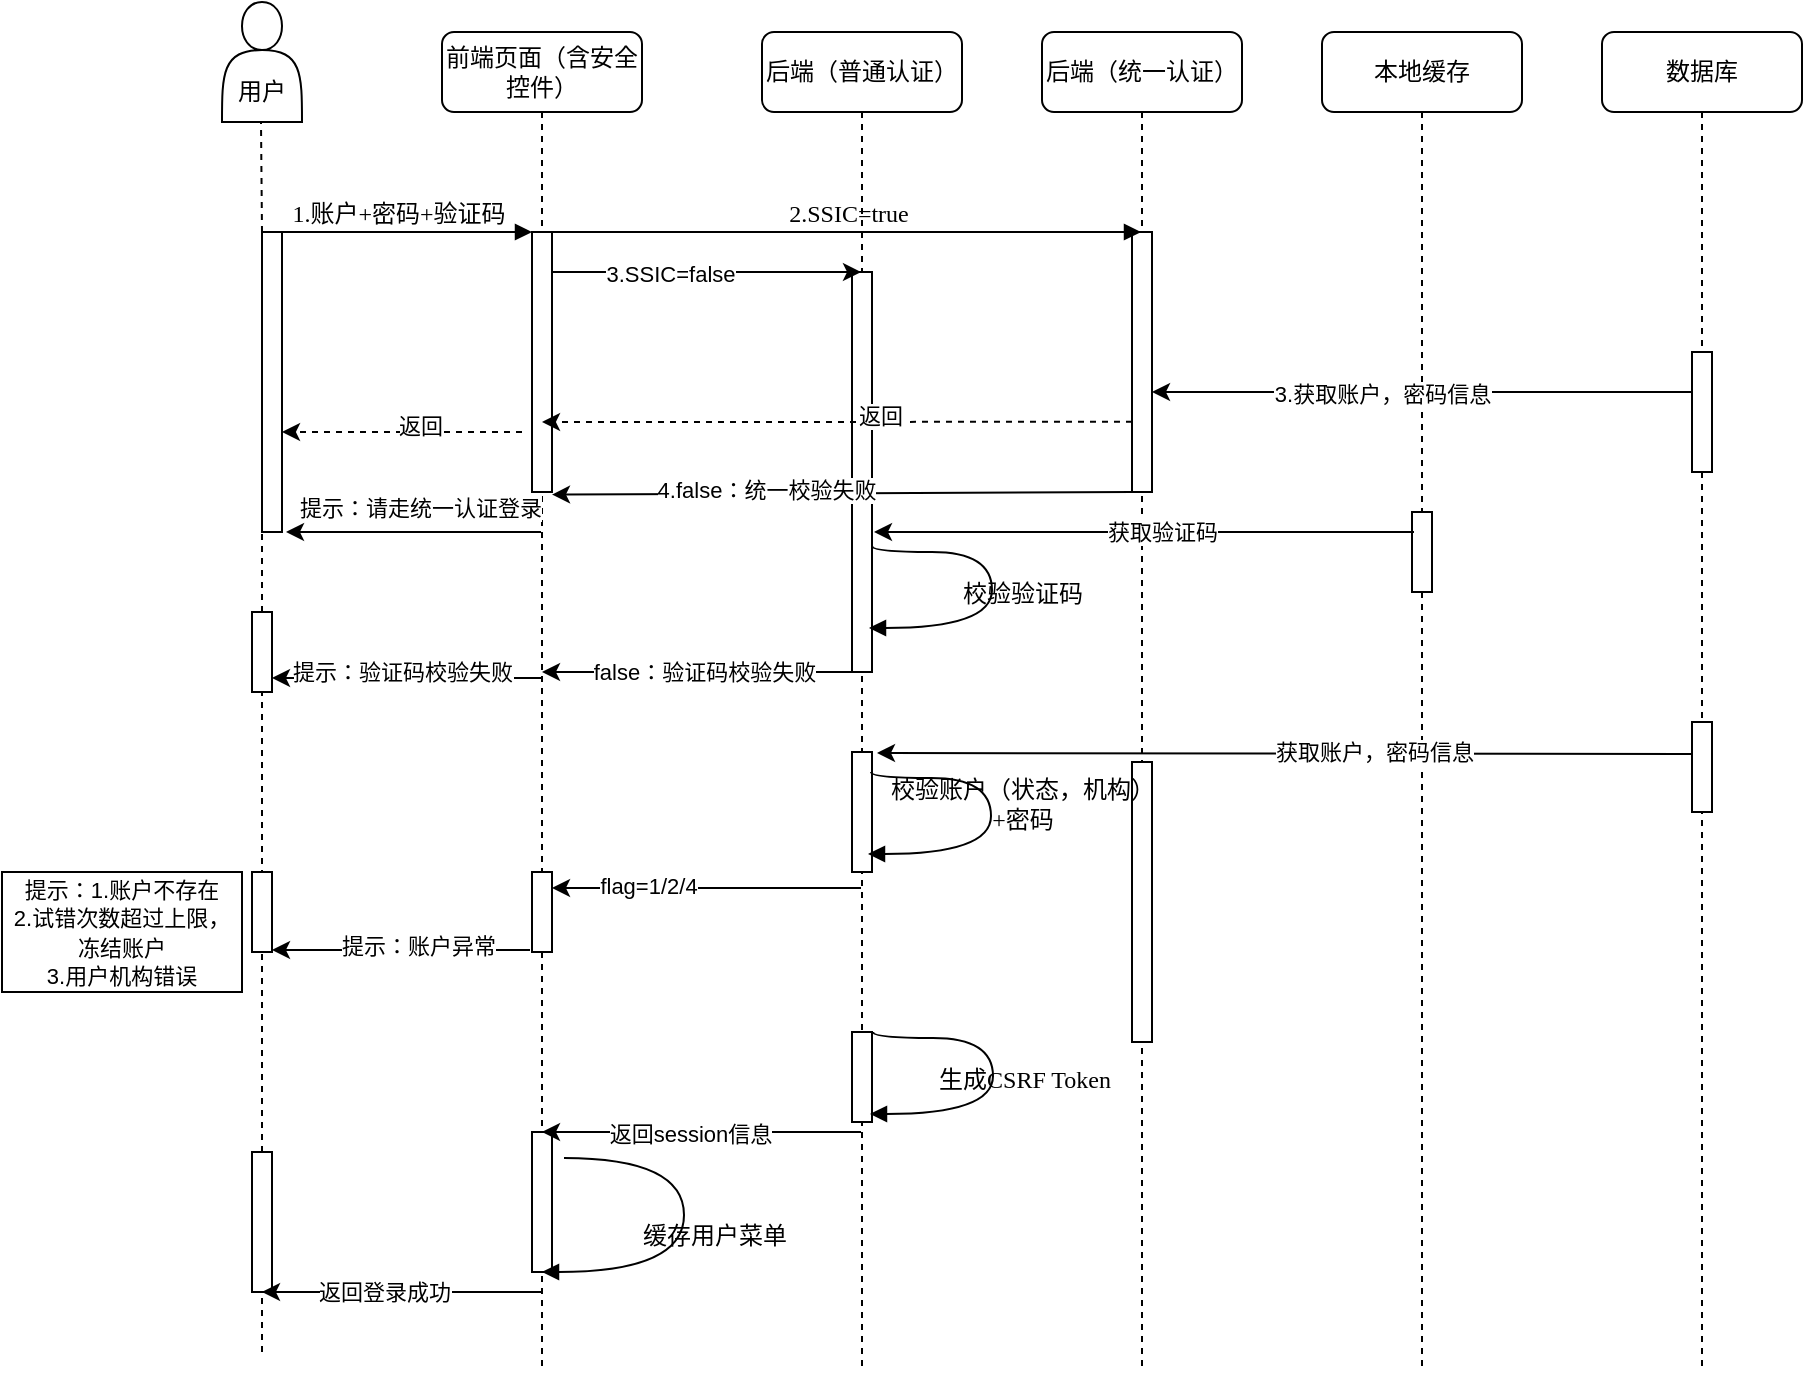 <mxfile version="14.1.2" type="github">
  <diagram name="Page-1" id="13e1069c-82ec-6db2-03f1-153e76fe0fe0">
    <mxGraphModel dx="946" dy="557" grid="1" gridSize="10" guides="1" tooltips="1" connect="1" arrows="1" fold="1" page="1" pageScale="1" pageWidth="1100" pageHeight="850" background="#ffffff" math="0" shadow="0">
      <root>
        <mxCell id="0" />
        <mxCell id="1" parent="0" />
        <mxCell id="7baba1c4bc27f4b0-2" value="前端页面（含安全控件）" style="shape=umlLifeline;perimeter=lifelinePerimeter;whiteSpace=wrap;html=1;container=1;collapsible=0;recursiveResize=0;outlineConnect=0;rounded=1;shadow=0;comic=0;labelBackgroundColor=none;strokeWidth=1;fontFamily=Verdana;fontSize=12;align=center;" parent="1" vertex="1">
          <mxGeometry x="240" y="80" width="100" height="670" as="geometry" />
        </mxCell>
        <mxCell id="7baba1c4bc27f4b0-10" value="" style="html=1;points=[];perimeter=orthogonalPerimeter;rounded=0;shadow=0;comic=0;labelBackgroundColor=none;strokeWidth=1;fontFamily=Verdana;fontSize=12;align=center;" parent="7baba1c4bc27f4b0-2" vertex="1">
          <mxGeometry x="45" y="100" width="10" height="130" as="geometry" />
        </mxCell>
        <mxCell id="o5Eu3LO5c0bUn5PRLswJ-51" value="" style="html=1;points=[];perimeter=orthogonalPerimeter;rounded=0;shadow=0;comic=0;labelBackgroundColor=none;strokeWidth=1;fontFamily=Verdana;fontSize=12;align=center;" vertex="1" parent="7baba1c4bc27f4b0-2">
          <mxGeometry x="45" y="420" width="10" height="40" as="geometry" />
        </mxCell>
        <mxCell id="o5Eu3LO5c0bUn5PRLswJ-64" value="" style="html=1;points=[];perimeter=orthogonalPerimeter;rounded=0;shadow=0;comic=0;labelBackgroundColor=none;strokeWidth=1;fontFamily=Verdana;fontSize=12;align=center;" vertex="1" parent="7baba1c4bc27f4b0-2">
          <mxGeometry x="45" y="550" width="10" height="70" as="geometry" />
        </mxCell>
        <mxCell id="7baba1c4bc27f4b0-3" value="后端（普通认证）" style="shape=umlLifeline;perimeter=lifelinePerimeter;whiteSpace=wrap;html=1;container=1;collapsible=0;recursiveResize=0;outlineConnect=0;rounded=1;shadow=0;comic=0;labelBackgroundColor=none;strokeWidth=1;fontFamily=Verdana;fontSize=12;align=center;" parent="1" vertex="1">
          <mxGeometry x="400" y="80" width="100" height="670" as="geometry" />
        </mxCell>
        <mxCell id="7baba1c4bc27f4b0-13" value="" style="html=1;points=[];perimeter=orthogonalPerimeter;rounded=0;shadow=0;comic=0;labelBackgroundColor=none;strokeWidth=1;fontFamily=Verdana;fontSize=12;align=center;" parent="7baba1c4bc27f4b0-3" vertex="1">
          <mxGeometry x="45" y="120" width="10" height="200" as="geometry" />
        </mxCell>
        <mxCell id="o5Eu3LO5c0bUn5PRLswJ-44" value="" style="html=1;points=[];perimeter=orthogonalPerimeter;rounded=0;shadow=0;comic=0;labelBackgroundColor=none;strokeWidth=1;fontFamily=Verdana;fontSize=12;align=center;" vertex="1" parent="7baba1c4bc27f4b0-3">
          <mxGeometry x="45" y="360" width="10" height="60" as="geometry" />
        </mxCell>
        <mxCell id="o5Eu3LO5c0bUn5PRLswJ-60" value="" style="html=1;points=[];perimeter=orthogonalPerimeter;rounded=0;shadow=0;comic=0;labelBackgroundColor=none;strokeWidth=1;fontFamily=Verdana;fontSize=12;align=center;" vertex="1" parent="7baba1c4bc27f4b0-3">
          <mxGeometry x="45" y="500" width="10" height="45" as="geometry" />
        </mxCell>
        <mxCell id="7baba1c4bc27f4b0-4" value="后端（统一认证）" style="shape=umlLifeline;perimeter=lifelinePerimeter;whiteSpace=wrap;html=1;container=1;collapsible=0;recursiveResize=0;outlineConnect=0;rounded=1;shadow=0;comic=0;labelBackgroundColor=none;strokeWidth=1;fontFamily=Verdana;fontSize=12;align=center;" parent="1" vertex="1">
          <mxGeometry x="540" y="80" width="100" height="670" as="geometry" />
        </mxCell>
        <mxCell id="7baba1c4bc27f4b0-16" value="" style="html=1;points=[];perimeter=orthogonalPerimeter;rounded=0;shadow=0;comic=0;labelBackgroundColor=none;strokeWidth=1;fontFamily=Verdana;fontSize=12;align=center;" parent="7baba1c4bc27f4b0-4" vertex="1">
          <mxGeometry x="45" y="100" width="10" height="130" as="geometry" />
        </mxCell>
        <mxCell id="7baba1c4bc27f4b0-5" value="本地缓存" style="shape=umlLifeline;perimeter=lifelinePerimeter;whiteSpace=wrap;html=1;container=1;collapsible=0;recursiveResize=0;outlineConnect=0;rounded=1;shadow=0;comic=0;labelBackgroundColor=none;strokeWidth=1;fontFamily=Verdana;fontSize=12;align=center;" parent="1" vertex="1">
          <mxGeometry x="680" y="80" width="100" height="670" as="geometry" />
        </mxCell>
        <mxCell id="7baba1c4bc27f4b0-19" value="" style="html=1;points=[];perimeter=orthogonalPerimeter;rounded=0;shadow=0;comic=0;labelBackgroundColor=none;strokeWidth=1;fontFamily=Verdana;fontSize=12;align=center;" parent="7baba1c4bc27f4b0-5" vertex="1">
          <mxGeometry x="45" y="240" width="10" height="40" as="geometry" />
        </mxCell>
        <mxCell id="7baba1c4bc27f4b0-6" value="数据库" style="shape=umlLifeline;perimeter=lifelinePerimeter;whiteSpace=wrap;html=1;container=1;collapsible=0;recursiveResize=0;outlineConnect=0;rounded=1;shadow=0;comic=0;labelBackgroundColor=none;strokeWidth=1;fontFamily=Verdana;fontSize=12;align=center;" parent="1" vertex="1">
          <mxGeometry x="820" y="80" width="100" height="670" as="geometry" />
        </mxCell>
        <mxCell id="o5Eu3LO5c0bUn5PRLswJ-22" value="" style="html=1;points=[];perimeter=orthogonalPerimeter;rounded=0;shadow=0;comic=0;labelBackgroundColor=none;strokeWidth=1;fontFamily=Verdana;fontSize=12;align=center;" vertex="1" parent="7baba1c4bc27f4b0-6">
          <mxGeometry x="45" y="160" width="10" height="60" as="geometry" />
        </mxCell>
        <mxCell id="o5Eu3LO5c0bUn5PRLswJ-47" value="" style="html=1;points=[];perimeter=orthogonalPerimeter;rounded=0;shadow=0;comic=0;labelBackgroundColor=none;strokeWidth=1;fontFamily=Verdana;fontSize=12;align=center;" vertex="1" parent="7baba1c4bc27f4b0-6">
          <mxGeometry x="45" y="345" width="10" height="45" as="geometry" />
        </mxCell>
        <mxCell id="7baba1c4bc27f4b0-22" value="" style="html=1;points=[];perimeter=orthogonalPerimeter;rounded=0;shadow=0;comic=0;labelBackgroundColor=none;strokeWidth=1;fontFamily=Verdana;fontSize=12;align=center;" parent="1" vertex="1">
          <mxGeometry x="585" y="445" width="10" height="140" as="geometry" />
        </mxCell>
        <mxCell id="7baba1c4bc27f4b0-11" value="1.账户+密码+验证码" style="html=1;verticalAlign=bottom;endArrow=block;entryX=0;entryY=0;labelBackgroundColor=none;fontFamily=Verdana;fontSize=12;edgeStyle=elbowEdgeStyle;elbow=vertical;" parent="1" target="7baba1c4bc27f4b0-10" edge="1">
          <mxGeometry relative="1" as="geometry">
            <mxPoint x="150" y="180" as="sourcePoint" />
          </mxGeometry>
        </mxCell>
        <mxCell id="7baba1c4bc27f4b0-14" value="2.SSIC=true" style="html=1;verticalAlign=bottom;endArrow=block;labelBackgroundColor=none;fontFamily=Verdana;fontSize=12;edgeStyle=elbowEdgeStyle;elbow=vertical;" parent="1" source="7baba1c4bc27f4b0-10" target="7baba1c4bc27f4b0-4" edge="1">
          <mxGeometry relative="1" as="geometry">
            <mxPoint x="370" y="200" as="sourcePoint" />
            <Array as="points">
              <mxPoint x="430" y="180" />
              <mxPoint x="560" y="180" />
            </Array>
          </mxGeometry>
        </mxCell>
        <mxCell id="o5Eu3LO5c0bUn5PRLswJ-3" value="&lt;br&gt;&lt;br&gt;用户" style="shape=actor;whiteSpace=wrap;html=1;" vertex="1" parent="1">
          <mxGeometry x="130" y="65" width="40" height="60" as="geometry" />
        </mxCell>
        <mxCell id="o5Eu3LO5c0bUn5PRLswJ-9" value="" style="endArrow=none;dashed=1;html=1;" edge="1" parent="1" source="o5Eu3LO5c0bUn5PRLswJ-26">
          <mxGeometry width="50" height="50" relative="1" as="geometry">
            <mxPoint x="150" y="660" as="sourcePoint" />
            <mxPoint x="149.5" y="125" as="targetPoint" />
          </mxGeometry>
        </mxCell>
        <mxCell id="o5Eu3LO5c0bUn5PRLswJ-12" value="" style="endArrow=classic;html=1;strokeColor=#000000;" edge="1" parent="1" source="7baba1c4bc27f4b0-10" target="7baba1c4bc27f4b0-3">
          <mxGeometry width="50" height="50" relative="1" as="geometry">
            <mxPoint x="300" y="200" as="sourcePoint" />
            <mxPoint x="350" y="180" as="targetPoint" />
            <Array as="points">
              <mxPoint x="370" y="200" />
              <mxPoint x="400" y="200" />
            </Array>
          </mxGeometry>
        </mxCell>
        <mxCell id="o5Eu3LO5c0bUn5PRLswJ-14" value="3.SSIC=false" style="edgeLabel;html=1;align=center;verticalAlign=middle;resizable=0;points=[];" vertex="1" connectable="0" parent="o5Eu3LO5c0bUn5PRLswJ-12">
          <mxGeometry x="-0.241" y="-1" relative="1" as="geometry">
            <mxPoint as="offset" />
          </mxGeometry>
        </mxCell>
        <mxCell id="o5Eu3LO5c0bUn5PRLswJ-15" value="" style="endArrow=classic;html=1;strokeColor=#000000;entryX=1;entryY=1.01;entryDx=0;entryDy=0;entryPerimeter=0;" edge="1" parent="1" source="7baba1c4bc27f4b0-16" target="7baba1c4bc27f4b0-10">
          <mxGeometry width="50" height="50" relative="1" as="geometry">
            <mxPoint x="590" y="281" as="sourcePoint" />
            <mxPoint x="430" y="280" as="targetPoint" />
          </mxGeometry>
        </mxCell>
        <mxCell id="o5Eu3LO5c0bUn5PRLswJ-16" value="4.false：统一校验失败" style="edgeLabel;html=1;align=center;verticalAlign=middle;resizable=0;points=[];" vertex="1" connectable="0" parent="o5Eu3LO5c0bUn5PRLswJ-15">
          <mxGeometry x="0.261" y="-2" relative="1" as="geometry">
            <mxPoint as="offset" />
          </mxGeometry>
        </mxCell>
        <mxCell id="o5Eu3LO5c0bUn5PRLswJ-21" value="" style="endArrow=classic;html=1;strokeColor=#000000;" edge="1" parent="1">
          <mxGeometry width="50" height="50" relative="1" as="geometry">
            <mxPoint x="805" y="260" as="sourcePoint" />
            <mxPoint x="595" y="260" as="targetPoint" />
            <Array as="points">
              <mxPoint x="870" y="260" />
            </Array>
          </mxGeometry>
        </mxCell>
        <mxCell id="o5Eu3LO5c0bUn5PRLswJ-24" value="3.获取账户，密码信息" style="edgeLabel;html=1;align=center;verticalAlign=middle;resizable=0;points=[];" vertex="1" connectable="0" parent="o5Eu3LO5c0bUn5PRLswJ-21">
          <mxGeometry x="0.482" y="1" relative="1" as="geometry">
            <mxPoint x="27" as="offset" />
          </mxGeometry>
        </mxCell>
        <mxCell id="o5Eu3LO5c0bUn5PRLswJ-25" value="" style="endArrow=classic;html=1;strokeColor=#000000;" edge="1" parent="1" source="7baba1c4bc27f4b0-2">
          <mxGeometry width="50" height="50" relative="1" as="geometry">
            <mxPoint x="230" y="360" as="sourcePoint" />
            <mxPoint x="162" y="330" as="targetPoint" />
            <Array as="points">
              <mxPoint x="210" y="330" />
            </Array>
          </mxGeometry>
        </mxCell>
        <mxCell id="o5Eu3LO5c0bUn5PRLswJ-28" value="提示：请走统一认证登录" style="edgeLabel;html=1;align=center;verticalAlign=middle;resizable=0;points=[];" vertex="1" connectable="0" parent="o5Eu3LO5c0bUn5PRLswJ-25">
          <mxGeometry x="-0.05" y="2" relative="1" as="geometry">
            <mxPoint y="-14" as="offset" />
          </mxGeometry>
        </mxCell>
        <mxCell id="o5Eu3LO5c0bUn5PRLswJ-26" value="" style="html=1;points=[];perimeter=orthogonalPerimeter;rounded=0;shadow=0;comic=0;labelBackgroundColor=none;strokeWidth=1;fontFamily=Verdana;fontSize=12;align=center;" vertex="1" parent="1">
          <mxGeometry x="150" y="180" width="10" height="150" as="geometry" />
        </mxCell>
        <mxCell id="o5Eu3LO5c0bUn5PRLswJ-27" value="" style="endArrow=none;dashed=1;html=1;" edge="1" parent="1" source="o5Eu3LO5c0bUn5PRLswJ-39" target="o5Eu3LO5c0bUn5PRLswJ-26">
          <mxGeometry width="50" height="50" relative="1" as="geometry">
            <mxPoint x="150" y="660" as="sourcePoint" />
            <mxPoint x="149.5" y="125" as="targetPoint" />
          </mxGeometry>
        </mxCell>
        <mxCell id="o5Eu3LO5c0bUn5PRLswJ-29" value="" style="endArrow=classic;html=1;strokeColor=#000000;exitX=0.5;exitY=0.25;exitDx=0;exitDy=0;exitPerimeter=0;" edge="1" parent="1">
          <mxGeometry width="50" height="50" relative="1" as="geometry">
            <mxPoint x="726" y="330" as="sourcePoint" />
            <mxPoint x="456" y="330" as="targetPoint" />
            <Array as="points">
              <mxPoint x="646" y="330" />
            </Array>
          </mxGeometry>
        </mxCell>
        <mxCell id="o5Eu3LO5c0bUn5PRLswJ-30" value="获取验证码" style="edgeLabel;html=1;align=center;verticalAlign=middle;resizable=0;points=[];" vertex="1" connectable="0" parent="o5Eu3LO5c0bUn5PRLswJ-29">
          <mxGeometry x="0.696" y="-1" relative="1" as="geometry">
            <mxPoint x="103" y="1" as="offset" />
          </mxGeometry>
        </mxCell>
        <mxCell id="o5Eu3LO5c0bUn5PRLswJ-31" value="" style="endArrow=classic;html=1;strokeColor=#000000;" edge="1" parent="1">
          <mxGeometry width="50" height="50" relative="1" as="geometry">
            <mxPoint x="820" y="441" as="sourcePoint" />
            <mxPoint x="457.5" y="440.5" as="targetPoint" />
            <Array as="points">
              <mxPoint x="870" y="441" />
            </Array>
          </mxGeometry>
        </mxCell>
        <mxCell id="o5Eu3LO5c0bUn5PRLswJ-32" value="获取账户，密码信息" style="edgeLabel;html=1;align=center;verticalAlign=middle;resizable=0;points=[];" vertex="1" connectable="0" parent="o5Eu3LO5c0bUn5PRLswJ-31">
          <mxGeometry x="0.482" y="1" relative="1" as="geometry">
            <mxPoint x="127.99" y="-1.65" as="offset" />
          </mxGeometry>
        </mxCell>
        <mxCell id="o5Eu3LO5c0bUn5PRLswJ-36" value="校验验证码" style="html=1;verticalAlign=bottom;endArrow=block;labelBackgroundColor=none;fontFamily=Verdana;fontSize=12;elbow=vertical;edgeStyle=orthogonalEdgeStyle;curved=1;exitX=1;exitY=0.685;exitDx=0;exitDy=0;exitPerimeter=0;" edge="1" parent="1" source="7baba1c4bc27f4b0-13">
          <mxGeometry x="0.145" y="15" relative="1" as="geometry">
            <mxPoint x="460" y="340" as="sourcePoint" />
            <mxPoint x="453.5" y="378" as="targetPoint" />
            <Array as="points">
              <mxPoint x="455" y="340" />
              <mxPoint x="515" y="340" />
              <mxPoint x="515" y="378" />
            </Array>
            <mxPoint as="offset" />
          </mxGeometry>
        </mxCell>
        <mxCell id="o5Eu3LO5c0bUn5PRLswJ-37" value="" style="endArrow=classic;html=1;strokeColor=#000000;exitX=0.3;exitY=0.995;exitDx=0;exitDy=0;exitPerimeter=0;" edge="1" parent="1" target="7baba1c4bc27f4b0-2">
          <mxGeometry width="50" height="50" relative="1" as="geometry">
            <mxPoint x="448" y="400" as="sourcePoint" />
            <mxPoint x="300" y="401" as="targetPoint" />
          </mxGeometry>
        </mxCell>
        <mxCell id="o5Eu3LO5c0bUn5PRLswJ-38" value="false：验证码校验失败" style="edgeLabel;html=1;align=center;verticalAlign=middle;resizable=0;points=[];" vertex="1" connectable="0" parent="o5Eu3LO5c0bUn5PRLswJ-37">
          <mxGeometry x="0.603" y="-1" relative="1" as="geometry">
            <mxPoint x="49" y="1" as="offset" />
          </mxGeometry>
        </mxCell>
        <mxCell id="o5Eu3LO5c0bUn5PRLswJ-39" value="" style="html=1;points=[];perimeter=orthogonalPerimeter;rounded=0;shadow=0;comic=0;labelBackgroundColor=none;strokeWidth=1;fontFamily=Verdana;fontSize=12;align=center;" vertex="1" parent="1">
          <mxGeometry x="145" y="370" width="10" height="40" as="geometry" />
        </mxCell>
        <mxCell id="o5Eu3LO5c0bUn5PRLswJ-40" value="" style="endArrow=none;dashed=1;html=1;" edge="1" parent="1" source="o5Eu3LO5c0bUn5PRLswJ-67" target="o5Eu3LO5c0bUn5PRLswJ-39">
          <mxGeometry width="50" height="50" relative="1" as="geometry">
            <mxPoint x="150" y="740" as="sourcePoint" />
            <mxPoint x="150" y="330" as="targetPoint" />
          </mxGeometry>
        </mxCell>
        <mxCell id="o5Eu3LO5c0bUn5PRLswJ-42" value="" style="endArrow=classic;html=1;strokeColor=#000000;entryX=1;entryY=0.825;entryDx=0;entryDy=0;entryPerimeter=0;" edge="1" parent="1" source="7baba1c4bc27f4b0-2" target="o5Eu3LO5c0bUn5PRLswJ-39">
          <mxGeometry width="50" height="50" relative="1" as="geometry">
            <mxPoint x="520" y="460" as="sourcePoint" />
            <mxPoint x="570" y="410" as="targetPoint" />
          </mxGeometry>
        </mxCell>
        <mxCell id="o5Eu3LO5c0bUn5PRLswJ-43" value="提示：验证码校验失败" style="edgeLabel;html=1;align=center;verticalAlign=middle;resizable=0;points=[];" vertex="1" connectable="0" parent="o5Eu3LO5c0bUn5PRLswJ-42">
          <mxGeometry x="0.301" y="1" relative="1" as="geometry">
            <mxPoint x="17.5" y="-4" as="offset" />
          </mxGeometry>
        </mxCell>
        <mxCell id="o5Eu3LO5c0bUn5PRLswJ-50" value="校验账户（状态，机构）&lt;br&gt;+密码" style="html=1;verticalAlign=bottom;endArrow=block;labelBackgroundColor=none;fontFamily=Verdana;fontSize=12;elbow=vertical;edgeStyle=orthogonalEdgeStyle;curved=1;exitX=1;exitY=0.685;exitDx=0;exitDy=0;exitPerimeter=0;" edge="1" parent="1">
          <mxGeometry x="0.145" y="15" relative="1" as="geometry">
            <mxPoint x="454.5" y="450" as="sourcePoint" />
            <mxPoint x="453" y="491" as="targetPoint" />
            <Array as="points">
              <mxPoint x="454.5" y="453" />
              <mxPoint x="514.5" y="453" />
              <mxPoint x="514.5" y="491" />
            </Array>
            <mxPoint as="offset" />
          </mxGeometry>
        </mxCell>
        <mxCell id="o5Eu3LO5c0bUn5PRLswJ-54" value="" style="endArrow=classic;html=1;strokeColor=#000000;" edge="1" parent="1" source="7baba1c4bc27f4b0-3">
          <mxGeometry width="50" height="50" relative="1" as="geometry">
            <mxPoint x="444.5" y="508" as="sourcePoint" />
            <mxPoint x="295" y="508" as="targetPoint" />
          </mxGeometry>
        </mxCell>
        <mxCell id="o5Eu3LO5c0bUn5PRLswJ-55" value="flag=1/2/4" style="edgeLabel;html=1;align=center;verticalAlign=middle;resizable=0;points=[];" vertex="1" connectable="0" parent="o5Eu3LO5c0bUn5PRLswJ-54">
          <mxGeometry x="0.379" y="-1" relative="1" as="geometry">
            <mxPoint as="offset" />
          </mxGeometry>
        </mxCell>
        <mxCell id="o5Eu3LO5c0bUn5PRLswJ-56" value="" style="html=1;points=[];perimeter=orthogonalPerimeter;rounded=0;shadow=0;comic=0;labelBackgroundColor=none;strokeWidth=1;fontFamily=Verdana;fontSize=12;align=center;" vertex="1" parent="1">
          <mxGeometry x="145" y="500" width="10" height="40" as="geometry" />
        </mxCell>
        <mxCell id="o5Eu3LO5c0bUn5PRLswJ-57" value="" style="endArrow=classic;html=1;strokeColor=#000000;exitX=-0.1;exitY=0.975;exitDx=0;exitDy=0;exitPerimeter=0;" edge="1" parent="1" source="o5Eu3LO5c0bUn5PRLswJ-51" target="o5Eu3LO5c0bUn5PRLswJ-56">
          <mxGeometry width="50" height="50" relative="1" as="geometry">
            <mxPoint x="520" y="440" as="sourcePoint" />
            <mxPoint x="570" y="390" as="targetPoint" />
          </mxGeometry>
        </mxCell>
        <mxCell id="o5Eu3LO5c0bUn5PRLswJ-58" value="提示：账户异常" style="edgeLabel;html=1;align=center;verticalAlign=middle;resizable=0;points=[];" vertex="1" connectable="0" parent="o5Eu3LO5c0bUn5PRLswJ-57">
          <mxGeometry x="-0.132" y="-2" relative="1" as="geometry">
            <mxPoint as="offset" />
          </mxGeometry>
        </mxCell>
        <mxCell id="o5Eu3LO5c0bUn5PRLswJ-59" value="&lt;span style=&quot;font-size: 11px ; background-color: rgb(255 , 255 , 255)&quot;&gt;提示：1.账户不存在&lt;/span&gt;&lt;br style=&quot;font-size: 11px&quot;&gt;&lt;span style=&quot;font-size: 11px ; background-color: rgb(255 , 255 , 255)&quot;&gt;2.试错次数超过上限，冻结账户&lt;br&gt;&lt;/span&gt;&lt;span style=&quot;font-size: 11px ; background-color: rgb(255 , 255 , 255)&quot;&gt;3.用户机构错误&lt;/span&gt;" style="whiteSpace=wrap;html=1;" vertex="1" parent="1">
          <mxGeometry x="20" y="500" width="120" height="60" as="geometry" />
        </mxCell>
        <mxCell id="o5Eu3LO5c0bUn5PRLswJ-61" value="生成CSRF Token" style="html=1;verticalAlign=bottom;endArrow=block;labelBackgroundColor=none;fontFamily=Verdana;fontSize=12;elbow=vertical;edgeStyle=orthogonalEdgeStyle;curved=1;exitX=1;exitY=0.685;exitDx=0;exitDy=0;exitPerimeter=0;" edge="1" parent="1">
          <mxGeometry x="0.145" y="15" relative="1" as="geometry">
            <mxPoint x="455.5" y="580" as="sourcePoint" />
            <mxPoint x="454" y="621" as="targetPoint" />
            <Array as="points">
              <mxPoint x="455.5" y="583" />
              <mxPoint x="515.5" y="583" />
              <mxPoint x="515.5" y="621" />
            </Array>
            <mxPoint as="offset" />
          </mxGeometry>
        </mxCell>
        <mxCell id="o5Eu3LO5c0bUn5PRLswJ-62" value="" style="endArrow=classic;html=1;strokeColor=#000000;" edge="1" parent="1" source="7baba1c4bc27f4b0-3" target="7baba1c4bc27f4b0-2">
          <mxGeometry width="50" height="50" relative="1" as="geometry">
            <mxPoint x="540" y="600" as="sourcePoint" />
            <mxPoint x="590" y="550" as="targetPoint" />
            <Array as="points">
              <mxPoint x="330" y="630" />
            </Array>
          </mxGeometry>
        </mxCell>
        <mxCell id="o5Eu3LO5c0bUn5PRLswJ-63" value="返回session信息" style="edgeLabel;html=1;align=center;verticalAlign=middle;resizable=0;points=[];" vertex="1" connectable="0" parent="o5Eu3LO5c0bUn5PRLswJ-62">
          <mxGeometry x="0.094" y="1" relative="1" as="geometry">
            <mxPoint x="1" as="offset" />
          </mxGeometry>
        </mxCell>
        <mxCell id="o5Eu3LO5c0bUn5PRLswJ-65" value="缓存用户菜单" style="html=1;verticalAlign=bottom;endArrow=block;labelBackgroundColor=none;fontFamily=Verdana;fontSize=12;elbow=vertical;edgeStyle=orthogonalEdgeStyle;curved=1;" edge="1" parent="1" target="7baba1c4bc27f4b0-2">
          <mxGeometry x="0.145" y="15" relative="1" as="geometry">
            <mxPoint x="301" y="643" as="sourcePoint" />
            <mxPoint x="310" y="700" as="targetPoint" />
            <Array as="points">
              <mxPoint x="361" y="643" />
              <mxPoint x="361" y="700" />
            </Array>
            <mxPoint as="offset" />
          </mxGeometry>
        </mxCell>
        <mxCell id="o5Eu3LO5c0bUn5PRLswJ-67" value="" style="html=1;points=[];perimeter=orthogonalPerimeter;rounded=0;shadow=0;comic=0;labelBackgroundColor=none;strokeWidth=1;fontFamily=Verdana;fontSize=12;align=center;" vertex="1" parent="1">
          <mxGeometry x="145" y="640" width="10" height="70" as="geometry" />
        </mxCell>
        <mxCell id="o5Eu3LO5c0bUn5PRLswJ-68" value="" style="endArrow=none;dashed=1;html=1;" edge="1" parent="1" target="o5Eu3LO5c0bUn5PRLswJ-67">
          <mxGeometry width="50" height="50" relative="1" as="geometry">
            <mxPoint x="150" y="740" as="sourcePoint" />
            <mxPoint x="150" y="410" as="targetPoint" />
          </mxGeometry>
        </mxCell>
        <mxCell id="o5Eu3LO5c0bUn5PRLswJ-69" value="" style="endArrow=classic;html=1;strokeColor=#000000;" edge="1" parent="1" source="7baba1c4bc27f4b0-2">
          <mxGeometry width="50" height="50" relative="1" as="geometry">
            <mxPoint x="540" y="640" as="sourcePoint" />
            <mxPoint x="150" y="710" as="targetPoint" />
            <Array as="points">
              <mxPoint x="240" y="710" />
            </Array>
          </mxGeometry>
        </mxCell>
        <mxCell id="o5Eu3LO5c0bUn5PRLswJ-70" value="返回登录成功" style="edgeLabel;html=1;align=center;verticalAlign=middle;resizable=0;points=[];" vertex="1" connectable="0" parent="o5Eu3LO5c0bUn5PRLswJ-69">
          <mxGeometry x="0.67" y="-2" relative="1" as="geometry">
            <mxPoint x="37.5" y="2" as="offset" />
          </mxGeometry>
        </mxCell>
        <mxCell id="o5Eu3LO5c0bUn5PRLswJ-71" value="" style="endArrow=classic;html=1;strokeColor=#000000;exitX=0.5;exitY=0.73;exitDx=0;exitDy=0;exitPerimeter=0;dashed=1;" edge="1" parent="1">
          <mxGeometry width="50" height="50" relative="1" as="geometry">
            <mxPoint x="585" y="274.9" as="sourcePoint" />
            <mxPoint x="290" y="275" as="targetPoint" />
          </mxGeometry>
        </mxCell>
        <mxCell id="o5Eu3LO5c0bUn5PRLswJ-72" value="返回" style="edgeLabel;html=1;align=center;verticalAlign=middle;resizable=0;points=[];" vertex="1" connectable="0" parent="o5Eu3LO5c0bUn5PRLswJ-71">
          <mxGeometry x="-0.145" y="-3" relative="1" as="geometry">
            <mxPoint as="offset" />
          </mxGeometry>
        </mxCell>
        <mxCell id="o5Eu3LO5c0bUn5PRLswJ-73" value="" style="endArrow=classic;html=1;strokeColor=#000000;dashed=1;" edge="1" parent="1">
          <mxGeometry width="50" height="50" relative="1" as="geometry">
            <mxPoint x="280" y="280" as="sourcePoint" />
            <mxPoint x="160" y="280" as="targetPoint" />
          </mxGeometry>
        </mxCell>
        <mxCell id="o5Eu3LO5c0bUn5PRLswJ-74" value="返回" style="edgeLabel;html=1;align=center;verticalAlign=middle;resizable=0;points=[];" vertex="1" connectable="0" parent="o5Eu3LO5c0bUn5PRLswJ-73">
          <mxGeometry x="-0.145" y="-3" relative="1" as="geometry">
            <mxPoint as="offset" />
          </mxGeometry>
        </mxCell>
      </root>
    </mxGraphModel>
  </diagram>
</mxfile>
